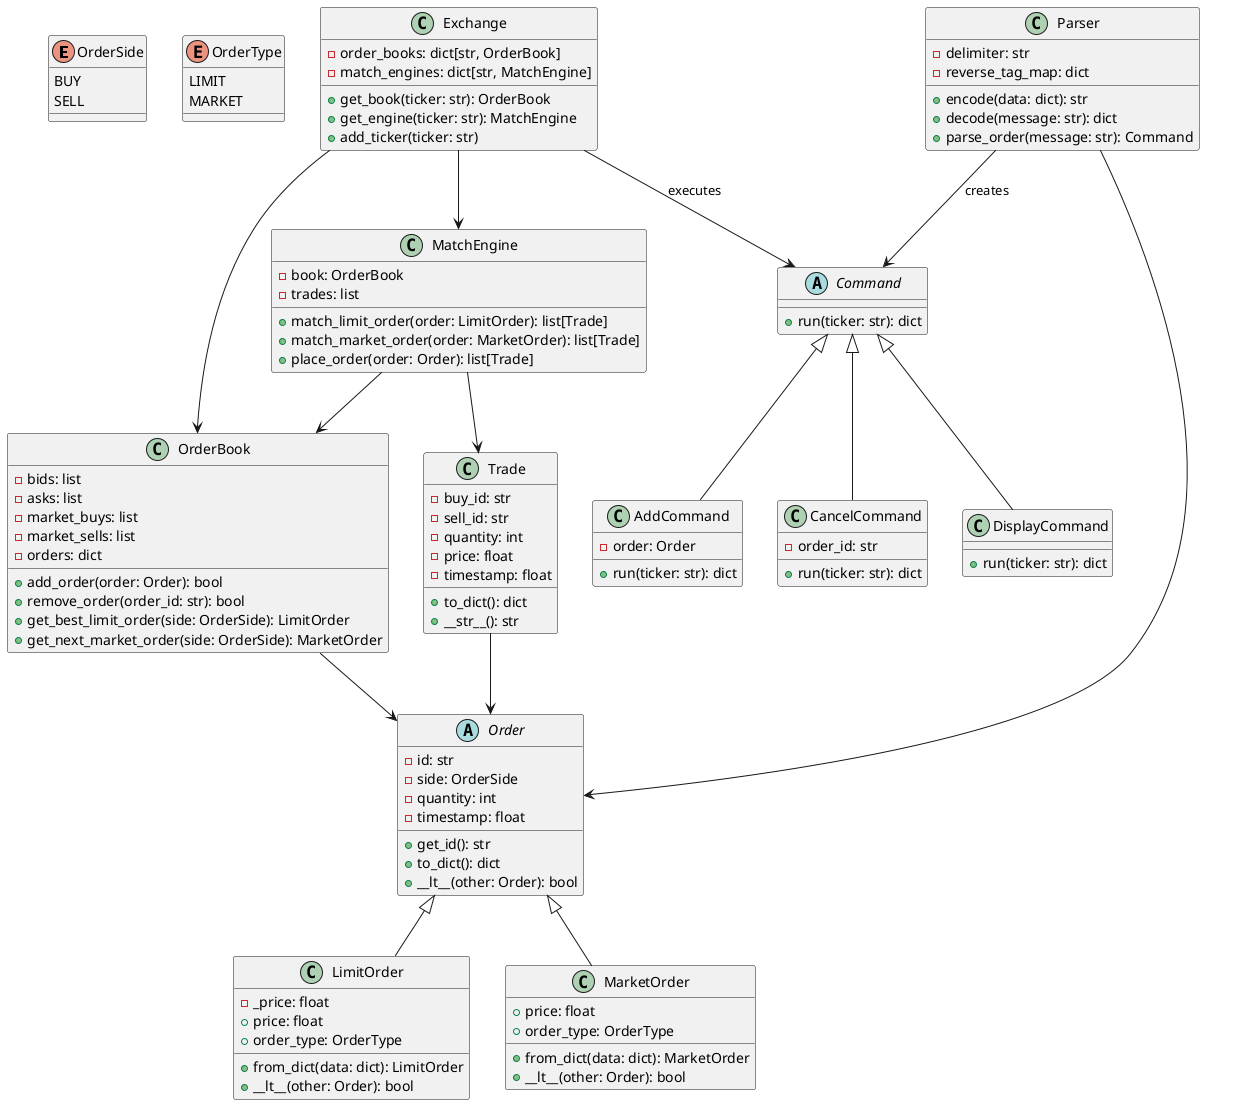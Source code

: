 @startuml Updated Order Book Class Diagram

' ==== ENUMS ====
enum OrderSide {
  BUY
  SELL
}

enum OrderType {
  LIMIT
  MARKET
}

' ==== BASE ORDER CLASSES ====
abstract class Order {
  - id: str
  - side: OrderSide
  - quantity: int
  - timestamp: float
  + get_id(): str
  + to_dict(): dict
  + __lt__(other: Order): bool
}

class LimitOrder {
  - _price: float
  + price: float
  + order_type: OrderType
  + from_dict(data: dict): LimitOrder
  + __lt__(other: Order): bool
}

class MarketOrder {
  + price: float
  + order_type: OrderType
  + from_dict(data: dict): MarketOrder
  + __lt__(other: Order): bool
}

Order <|-- LimitOrder
Order <|-- MarketOrder

' ==== TRADE ====
class Trade {
  - buy_id: str
  - sell_id: str
  - quantity: int
  - price: float
  - timestamp: float
  + to_dict(): dict
  + __str__(): str
}

Trade --> Order

' ==== ORDER BOOK ====
class OrderBook {
  - bids: list
  - asks: list
  - market_buys: list
  - market_sells: list
  - orders: dict
  + add_order(order: Order): bool
  + remove_order(order_id: str): bool
  + get_best_limit_order(side: OrderSide): LimitOrder
  + get_next_market_order(side: OrderSide): MarketOrder
}

OrderBook --> Order

' ==== MATCH ENGINE ====
class MatchEngine {
  - book: OrderBook
  - trades: list
  + match_limit_order(order: LimitOrder): list[Trade]
  + match_market_order(order: MarketOrder): list[Trade]
  + place_order(order: Order): list[Trade]
}

MatchEngine --> OrderBook
MatchEngine --> Trade

' ==== EXCHANGE ====
class Exchange {
  - order_books: dict[str, OrderBook]
  - match_engines: dict[str, MatchEngine]
  + get_book(ticker: str): OrderBook
  + get_engine(ticker: str): MatchEngine
  + add_ticker(ticker: str)
}

Exchange --> OrderBook
Exchange --> MatchEngine

' ==== COMMAND SYSTEM ====
abstract class Command {
  + run(ticker: str): dict
}

class AddCommand {
  - order: Order
  + run(ticker: str): dict
}

class CancelCommand {
  - order_id: str
  + run(ticker: str): dict
}

class DisplayCommand {
  + run(ticker: str): dict
}

Command <|-- AddCommand
Command <|-- CancelCommand
Command <|-- DisplayCommand

Exchange --> Command : executes

' ==== PARSER ====
class Parser {
  - delimiter: str
  - reverse_tag_map: dict
  + encode(data: dict): str
  + decode(message: str): dict
  + parse_order(message: str): Command
}

Parser --> Command : creates
Parser --> Order

@enduml